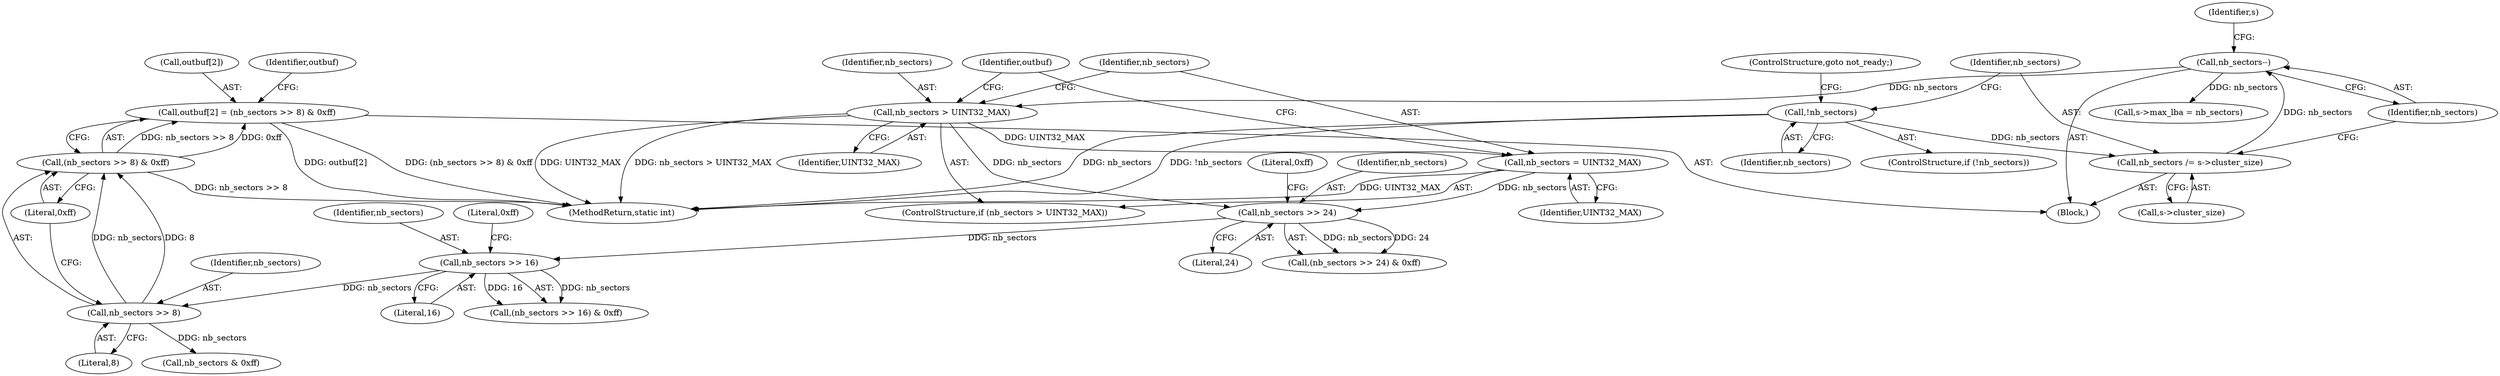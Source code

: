 digraph "0_qemu_7285477ab11831b1cf56e45878a89170dd06d9b9@pointer" {
"1000388" [label="(Call,outbuf[2] = (nb_sectors >> 8) & 0xff)"];
"1000392" [label="(Call,(nb_sectors >> 8) & 0xff)"];
"1000393" [label="(Call,nb_sectors >> 8)"];
"1000384" [label="(Call,nb_sectors >> 16)"];
"1000375" [label="(Call,nb_sectors >> 24)"];
"1000364" [label="(Call,nb_sectors > UINT32_MAX)"];
"1000356" [label="(Call,nb_sectors--)"];
"1000351" [label="(Call,nb_sectors /= s->cluster_size)"];
"1000348" [label="(Call,!nb_sectors)"];
"1000367" [label="(Call,nb_sectors = UINT32_MAX)"];
"1000194" [label="(Block,)"];
"1000388" [label="(Call,outbuf[2] = (nb_sectors >> 8) & 0xff)"];
"1000385" [label="(Identifier,nb_sectors)"];
"1000378" [label="(Literal,0xff)"];
"1000682" [label="(MethodReturn,static int)"];
"1000366" [label="(Identifier,UINT32_MAX)"];
"1000348" [label="(Call,!nb_sectors)"];
"1000372" [label="(Identifier,outbuf)"];
"1000389" [label="(Call,outbuf[2])"];
"1000367" [label="(Call,nb_sectors = UINT32_MAX)"];
"1000368" [label="(Identifier,nb_sectors)"];
"1000383" [label="(Call,(nb_sectors >> 16) & 0xff)"];
"1000399" [label="(Identifier,outbuf)"];
"1000386" [label="(Literal,16)"];
"1000357" [label="(Identifier,nb_sectors)"];
"1000377" [label="(Literal,24)"];
"1000369" [label="(Identifier,UINT32_MAX)"];
"1000395" [label="(Literal,8)"];
"1000392" [label="(Call,(nb_sectors >> 8) & 0xff)"];
"1000364" [label="(Call,nb_sectors > UINT32_MAX)"];
"1000374" [label="(Call,(nb_sectors >> 24) & 0xff)"];
"1000363" [label="(ControlStructure,if (nb_sectors > UINT32_MAX))"];
"1000376" [label="(Identifier,nb_sectors)"];
"1000375" [label="(Call,nb_sectors >> 24)"];
"1000384" [label="(Call,nb_sectors >> 16)"];
"1000351" [label="(Call,nb_sectors /= s->cluster_size)"];
"1000356" [label="(Call,nb_sectors--)"];
"1000358" [label="(Call,s->max_lba = nb_sectors)"];
"1000387" [label="(Literal,0xff)"];
"1000352" [label="(Identifier,nb_sectors)"];
"1000349" [label="(Identifier,nb_sectors)"];
"1000350" [label="(ControlStructure,goto not_ready;)"];
"1000365" [label="(Identifier,nb_sectors)"];
"1000396" [label="(Literal,0xff)"];
"1000401" [label="(Call,nb_sectors & 0xff)"];
"1000360" [label="(Identifier,s)"];
"1000393" [label="(Call,nb_sectors >> 8)"];
"1000394" [label="(Identifier,nb_sectors)"];
"1000353" [label="(Call,s->cluster_size)"];
"1000347" [label="(ControlStructure,if (!nb_sectors))"];
"1000388" -> "1000194"  [label="AST: "];
"1000388" -> "1000392"  [label="CFG: "];
"1000389" -> "1000388"  [label="AST: "];
"1000392" -> "1000388"  [label="AST: "];
"1000399" -> "1000388"  [label="CFG: "];
"1000388" -> "1000682"  [label="DDG: outbuf[2]"];
"1000388" -> "1000682"  [label="DDG: (nb_sectors >> 8) & 0xff"];
"1000392" -> "1000388"  [label="DDG: nb_sectors >> 8"];
"1000392" -> "1000388"  [label="DDG: 0xff"];
"1000392" -> "1000396"  [label="CFG: "];
"1000393" -> "1000392"  [label="AST: "];
"1000396" -> "1000392"  [label="AST: "];
"1000392" -> "1000682"  [label="DDG: nb_sectors >> 8"];
"1000393" -> "1000392"  [label="DDG: nb_sectors"];
"1000393" -> "1000392"  [label="DDG: 8"];
"1000393" -> "1000395"  [label="CFG: "];
"1000394" -> "1000393"  [label="AST: "];
"1000395" -> "1000393"  [label="AST: "];
"1000396" -> "1000393"  [label="CFG: "];
"1000384" -> "1000393"  [label="DDG: nb_sectors"];
"1000393" -> "1000401"  [label="DDG: nb_sectors"];
"1000384" -> "1000383"  [label="AST: "];
"1000384" -> "1000386"  [label="CFG: "];
"1000385" -> "1000384"  [label="AST: "];
"1000386" -> "1000384"  [label="AST: "];
"1000387" -> "1000384"  [label="CFG: "];
"1000384" -> "1000383"  [label="DDG: nb_sectors"];
"1000384" -> "1000383"  [label="DDG: 16"];
"1000375" -> "1000384"  [label="DDG: nb_sectors"];
"1000375" -> "1000374"  [label="AST: "];
"1000375" -> "1000377"  [label="CFG: "];
"1000376" -> "1000375"  [label="AST: "];
"1000377" -> "1000375"  [label="AST: "];
"1000378" -> "1000375"  [label="CFG: "];
"1000375" -> "1000374"  [label="DDG: nb_sectors"];
"1000375" -> "1000374"  [label="DDG: 24"];
"1000364" -> "1000375"  [label="DDG: nb_sectors"];
"1000367" -> "1000375"  [label="DDG: nb_sectors"];
"1000364" -> "1000363"  [label="AST: "];
"1000364" -> "1000366"  [label="CFG: "];
"1000365" -> "1000364"  [label="AST: "];
"1000366" -> "1000364"  [label="AST: "];
"1000368" -> "1000364"  [label="CFG: "];
"1000372" -> "1000364"  [label="CFG: "];
"1000364" -> "1000682"  [label="DDG: nb_sectors > UINT32_MAX"];
"1000364" -> "1000682"  [label="DDG: UINT32_MAX"];
"1000356" -> "1000364"  [label="DDG: nb_sectors"];
"1000364" -> "1000367"  [label="DDG: UINT32_MAX"];
"1000356" -> "1000194"  [label="AST: "];
"1000356" -> "1000357"  [label="CFG: "];
"1000357" -> "1000356"  [label="AST: "];
"1000360" -> "1000356"  [label="CFG: "];
"1000351" -> "1000356"  [label="DDG: nb_sectors"];
"1000356" -> "1000358"  [label="DDG: nb_sectors"];
"1000351" -> "1000194"  [label="AST: "];
"1000351" -> "1000353"  [label="CFG: "];
"1000352" -> "1000351"  [label="AST: "];
"1000353" -> "1000351"  [label="AST: "];
"1000357" -> "1000351"  [label="CFG: "];
"1000348" -> "1000351"  [label="DDG: nb_sectors"];
"1000348" -> "1000347"  [label="AST: "];
"1000348" -> "1000349"  [label="CFG: "];
"1000349" -> "1000348"  [label="AST: "];
"1000350" -> "1000348"  [label="CFG: "];
"1000352" -> "1000348"  [label="CFG: "];
"1000348" -> "1000682"  [label="DDG: nb_sectors"];
"1000348" -> "1000682"  [label="DDG: !nb_sectors"];
"1000367" -> "1000363"  [label="AST: "];
"1000367" -> "1000369"  [label="CFG: "];
"1000368" -> "1000367"  [label="AST: "];
"1000369" -> "1000367"  [label="AST: "];
"1000372" -> "1000367"  [label="CFG: "];
"1000367" -> "1000682"  [label="DDG: UINT32_MAX"];
}
